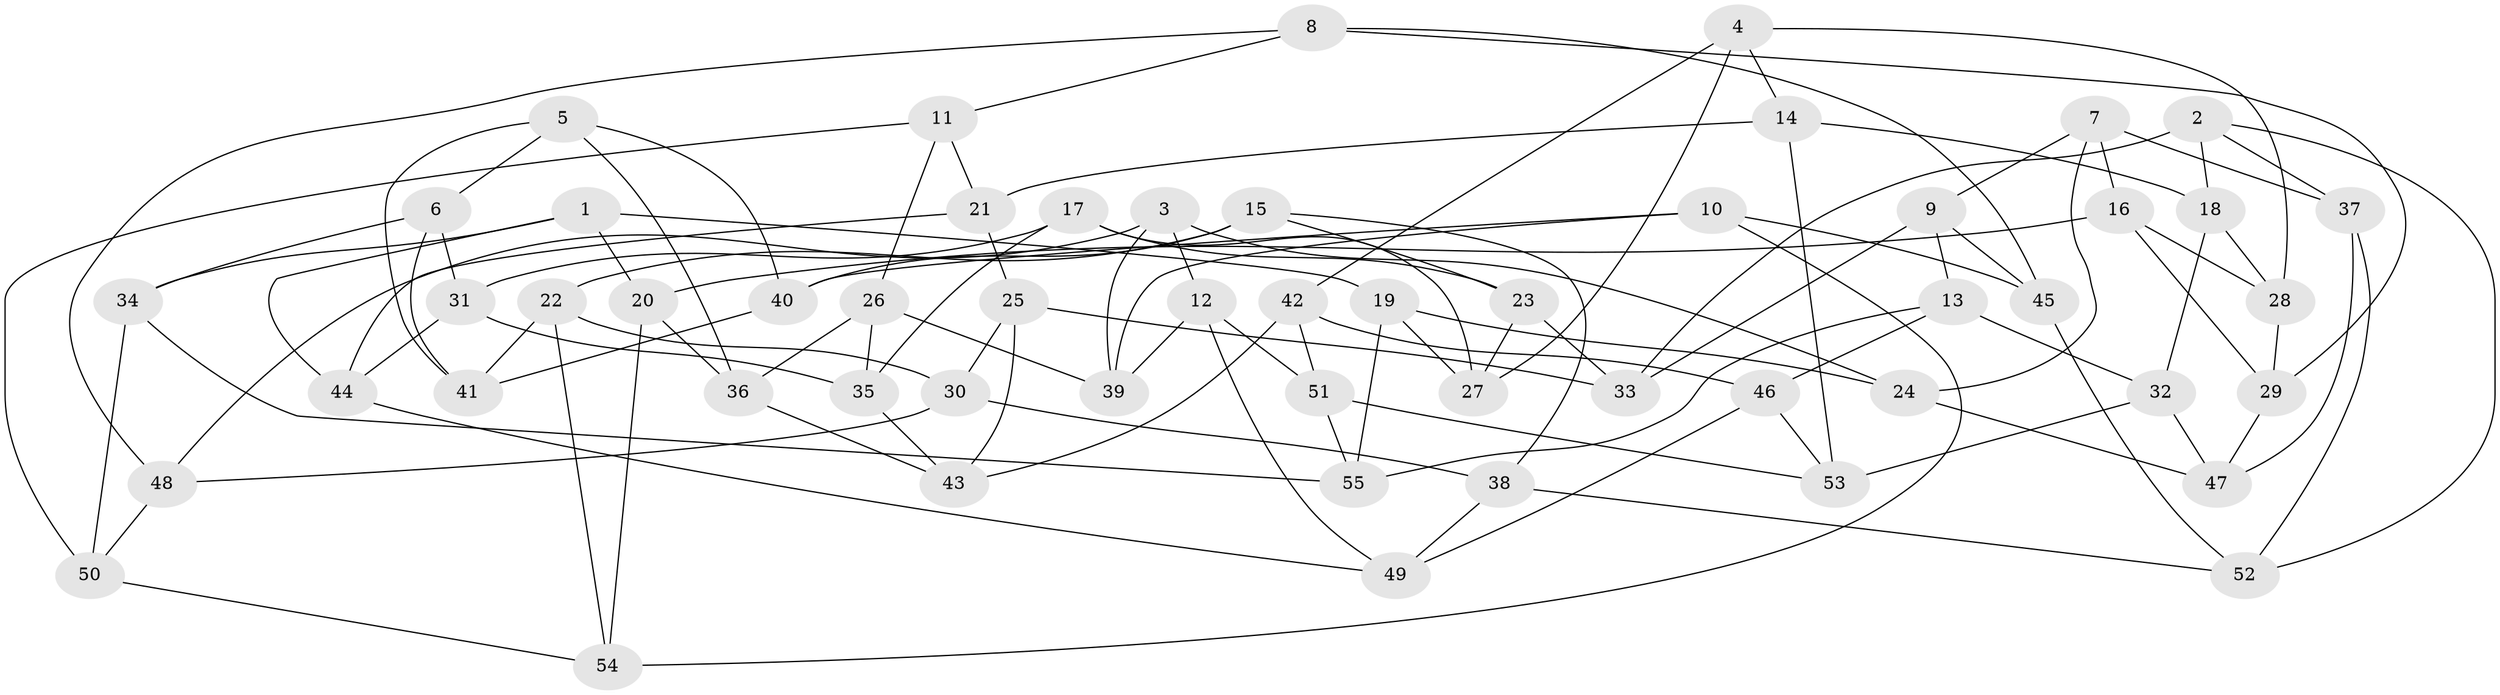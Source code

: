// coarse degree distribution, {8: 0.0625, 6: 0.3125, 9: 0.125, 5: 0.125, 11: 0.0625, 7: 0.0625, 4: 0.25}
// Generated by graph-tools (version 1.1) at 2025/20/03/04/25 18:20:40]
// undirected, 55 vertices, 110 edges
graph export_dot {
graph [start="1"]
  node [color=gray90,style=filled];
  1;
  2;
  3;
  4;
  5;
  6;
  7;
  8;
  9;
  10;
  11;
  12;
  13;
  14;
  15;
  16;
  17;
  18;
  19;
  20;
  21;
  22;
  23;
  24;
  25;
  26;
  27;
  28;
  29;
  30;
  31;
  32;
  33;
  34;
  35;
  36;
  37;
  38;
  39;
  40;
  41;
  42;
  43;
  44;
  45;
  46;
  47;
  48;
  49;
  50;
  51;
  52;
  53;
  54;
  55;
  1 -- 20;
  1 -- 19;
  1 -- 44;
  1 -- 34;
  2 -- 37;
  2 -- 52;
  2 -- 18;
  2 -- 33;
  3 -- 12;
  3 -- 39;
  3 -- 48;
  3 -- 24;
  4 -- 14;
  4 -- 42;
  4 -- 27;
  4 -- 28;
  5 -- 36;
  5 -- 41;
  5 -- 6;
  5 -- 40;
  6 -- 31;
  6 -- 34;
  6 -- 41;
  7 -- 24;
  7 -- 37;
  7 -- 9;
  7 -- 16;
  8 -- 29;
  8 -- 11;
  8 -- 45;
  8 -- 48;
  9 -- 45;
  9 -- 13;
  9 -- 33;
  10 -- 39;
  10 -- 45;
  10 -- 40;
  10 -- 54;
  11 -- 50;
  11 -- 26;
  11 -- 21;
  12 -- 51;
  12 -- 39;
  12 -- 49;
  13 -- 32;
  13 -- 55;
  13 -- 46;
  14 -- 53;
  14 -- 18;
  14 -- 21;
  15 -- 38;
  15 -- 23;
  15 -- 40;
  15 -- 22;
  16 -- 29;
  16 -- 20;
  16 -- 28;
  17 -- 27;
  17 -- 23;
  17 -- 31;
  17 -- 35;
  18 -- 32;
  18 -- 28;
  19 -- 55;
  19 -- 24;
  19 -- 27;
  20 -- 36;
  20 -- 54;
  21 -- 25;
  21 -- 44;
  22 -- 41;
  22 -- 54;
  22 -- 30;
  23 -- 27;
  23 -- 33;
  24 -- 47;
  25 -- 33;
  25 -- 43;
  25 -- 30;
  26 -- 39;
  26 -- 36;
  26 -- 35;
  28 -- 29;
  29 -- 47;
  30 -- 48;
  30 -- 38;
  31 -- 44;
  31 -- 35;
  32 -- 53;
  32 -- 47;
  34 -- 55;
  34 -- 50;
  35 -- 43;
  36 -- 43;
  37 -- 52;
  37 -- 47;
  38 -- 49;
  38 -- 52;
  40 -- 41;
  42 -- 51;
  42 -- 46;
  42 -- 43;
  44 -- 49;
  45 -- 52;
  46 -- 49;
  46 -- 53;
  48 -- 50;
  50 -- 54;
  51 -- 55;
  51 -- 53;
}
